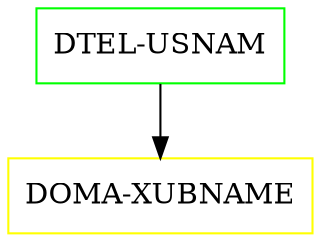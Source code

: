 digraph G {
  "DTEL-USNAM" [shape=box,color=green];
  "DOMA-XUBNAME" [shape=box,color=yellow,URL="./DOMA_XUBNAME.html"];
  "DTEL-USNAM" -> "DOMA-XUBNAME";
}
